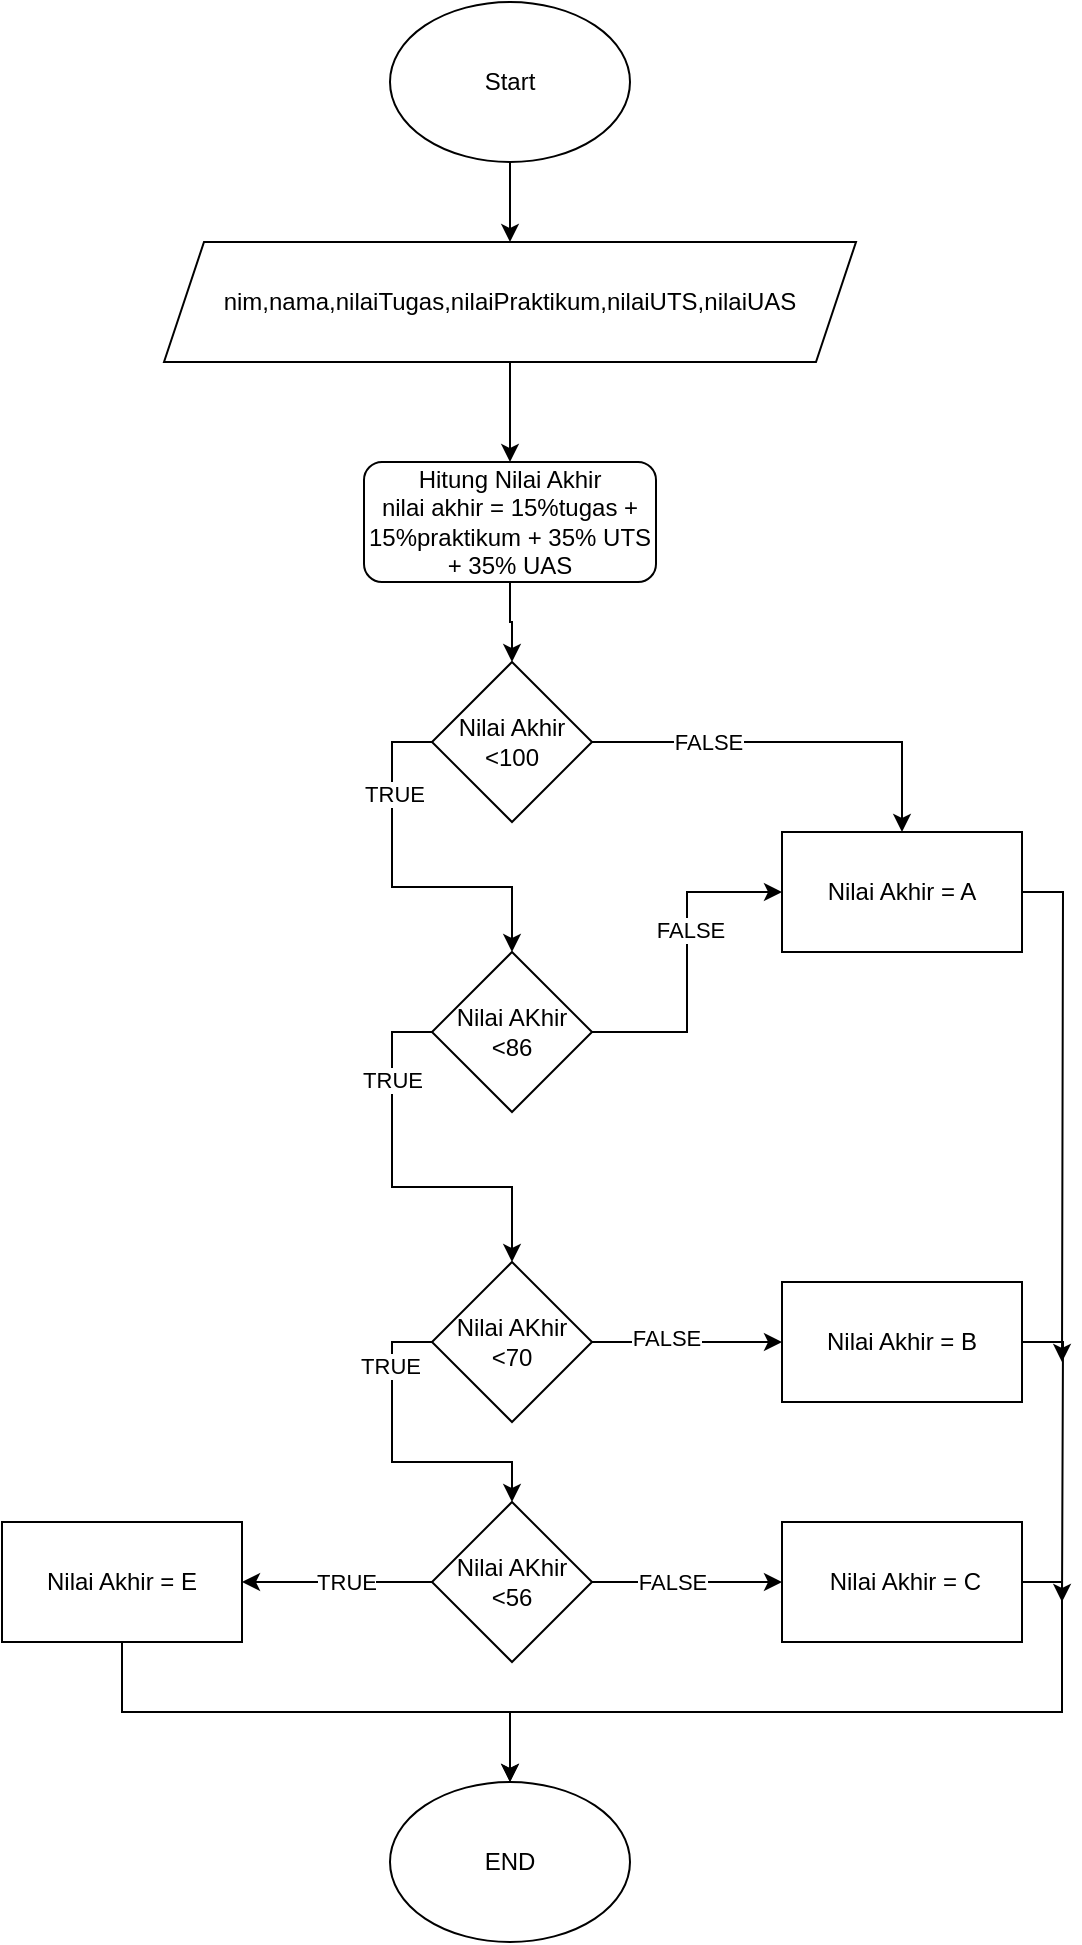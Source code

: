 <mxfile version="14.1.1" type="github"><diagram id="bOkQIq8ibtfgOqRWHbH7" name="Page-1"><mxGraphModel dx="1447" dy="767" grid="1" gridSize="10" guides="1" tooltips="1" connect="1" arrows="1" fold="1" page="1" pageScale="1" pageWidth="827" pageHeight="1169" math="0" shadow="0"><root><mxCell id="0"/><mxCell id="1" parent="0"/><mxCell id="csopoAEX32c_vHCfB2kf-51" style="edgeStyle=orthogonalEdgeStyle;rounded=0;orthogonalLoop=1;jettySize=auto;html=1;exitX=0.5;exitY=1;exitDx=0;exitDy=0;entryX=0.5;entryY=0;entryDx=0;entryDy=0;" edge="1" parent="1" source="csopoAEX32c_vHCfB2kf-1" target="csopoAEX32c_vHCfB2kf-2"><mxGeometry relative="1" as="geometry"/></mxCell><mxCell id="csopoAEX32c_vHCfB2kf-1" value="Start" style="ellipse;whiteSpace=wrap;html=1;" vertex="1" parent="1"><mxGeometry x="354" y="30" width="120" height="80" as="geometry"/></mxCell><mxCell id="csopoAEX32c_vHCfB2kf-52" style="edgeStyle=orthogonalEdgeStyle;rounded=0;orthogonalLoop=1;jettySize=auto;html=1;exitX=0.5;exitY=1;exitDx=0;exitDy=0;entryX=0.5;entryY=0;entryDx=0;entryDy=0;" edge="1" parent="1" source="csopoAEX32c_vHCfB2kf-2" target="csopoAEX32c_vHCfB2kf-5"><mxGeometry relative="1" as="geometry"/></mxCell><mxCell id="csopoAEX32c_vHCfB2kf-2" value="nim,nama,nilaiTugas,nilaiPraktikum,nilaiUTS,nilaiUAS" style="shape=parallelogram;perimeter=parallelogramPerimeter;html=1;fixedSize=1;whiteSpace=wrap;" vertex="1" parent="1"><mxGeometry x="241" y="150" width="346" height="60" as="geometry"/></mxCell><mxCell id="csopoAEX32c_vHCfB2kf-53" style="edgeStyle=orthogonalEdgeStyle;rounded=0;orthogonalLoop=1;jettySize=auto;html=1;exitX=0.5;exitY=1;exitDx=0;exitDy=0;entryX=0.5;entryY=0;entryDx=0;entryDy=0;" edge="1" parent="1" source="csopoAEX32c_vHCfB2kf-5" target="csopoAEX32c_vHCfB2kf-6"><mxGeometry relative="1" as="geometry"/></mxCell><mxCell id="csopoAEX32c_vHCfB2kf-5" value="Hitung Nilai Akhir&lt;br&gt;nilai akhir = 15%tugas + 15%praktikum + 35% UTS + 35% UAS" style="rounded=1;whiteSpace=wrap;html=1;" vertex="1" parent="1"><mxGeometry x="341" y="260" width="146" height="60" as="geometry"/></mxCell><mxCell id="csopoAEX32c_vHCfB2kf-17" style="edgeStyle=orthogonalEdgeStyle;rounded=0;orthogonalLoop=1;jettySize=auto;html=1;exitX=0;exitY=0.5;exitDx=0;exitDy=0;entryX=0.5;entryY=0;entryDx=0;entryDy=0;" edge="1" parent="1" source="csopoAEX32c_vHCfB2kf-6" target="csopoAEX32c_vHCfB2kf-9"><mxGeometry relative="1" as="geometry"/></mxCell><mxCell id="csopoAEX32c_vHCfB2kf-21" value="TRUE" style="edgeLabel;html=1;align=center;verticalAlign=middle;resizable=0;points=[];" vertex="1" connectable="0" parent="csopoAEX32c_vHCfB2kf-17"><mxGeometry x="-0.503" y="1" relative="1" as="geometry"><mxPoint as="offset"/></mxGeometry></mxCell><mxCell id="csopoAEX32c_vHCfB2kf-27" style="edgeStyle=orthogonalEdgeStyle;rounded=0;orthogonalLoop=1;jettySize=auto;html=1;exitX=1;exitY=0.5;exitDx=0;exitDy=0;entryX=0.5;entryY=0;entryDx=0;entryDy=0;" edge="1" parent="1" source="csopoAEX32c_vHCfB2kf-6" target="csopoAEX32c_vHCfB2kf-26"><mxGeometry relative="1" as="geometry"/></mxCell><mxCell id="csopoAEX32c_vHCfB2kf-28" value="FALSE" style="edgeLabel;html=1;align=center;verticalAlign=middle;resizable=0;points=[];" vertex="1" connectable="0" parent="csopoAEX32c_vHCfB2kf-27"><mxGeometry x="-0.42" relative="1" as="geometry"><mxPoint as="offset"/></mxGeometry></mxCell><mxCell id="csopoAEX32c_vHCfB2kf-6" value="Nilai Akhir &amp;lt;100" style="rhombus;whiteSpace=wrap;html=1;" vertex="1" parent="1"><mxGeometry x="375" y="360" width="80" height="80" as="geometry"/></mxCell><mxCell id="csopoAEX32c_vHCfB2kf-18" style="edgeStyle=orthogonalEdgeStyle;rounded=0;orthogonalLoop=1;jettySize=auto;html=1;exitX=0;exitY=0.5;exitDx=0;exitDy=0;entryX=0.5;entryY=0;entryDx=0;entryDy=0;" edge="1" parent="1" source="csopoAEX32c_vHCfB2kf-9" target="csopoAEX32c_vHCfB2kf-15"><mxGeometry relative="1" as="geometry"/></mxCell><mxCell id="csopoAEX32c_vHCfB2kf-23" value="TRUE" style="edgeLabel;html=1;align=center;verticalAlign=middle;resizable=0;points=[];" vertex="1" connectable="0" parent="csopoAEX32c_vHCfB2kf-18"><mxGeometry x="-0.549" relative="1" as="geometry"><mxPoint as="offset"/></mxGeometry></mxCell><mxCell id="csopoAEX32c_vHCfB2kf-32" style="edgeStyle=orthogonalEdgeStyle;rounded=0;orthogonalLoop=1;jettySize=auto;html=1;exitX=1;exitY=0.5;exitDx=0;exitDy=0;entryX=0;entryY=0.5;entryDx=0;entryDy=0;" edge="1" parent="1" source="csopoAEX32c_vHCfB2kf-9" target="csopoAEX32c_vHCfB2kf-26"><mxGeometry relative="1" as="geometry"/></mxCell><mxCell id="csopoAEX32c_vHCfB2kf-33" value="FALSE" style="edgeLabel;html=1;align=center;verticalAlign=middle;resizable=0;points=[];" vertex="1" connectable="0" parent="csopoAEX32c_vHCfB2kf-32"><mxGeometry x="0.206" relative="1" as="geometry"><mxPoint x="1" y="1" as="offset"/></mxGeometry></mxCell><mxCell id="csopoAEX32c_vHCfB2kf-9" value="Nilai AKhir &amp;lt;86" style="rhombus;whiteSpace=wrap;html=1;" vertex="1" parent="1"><mxGeometry x="375" y="505" width="80" height="80" as="geometry"/></mxCell><mxCell id="csopoAEX32c_vHCfB2kf-42" style="edgeStyle=orthogonalEdgeStyle;rounded=0;orthogonalLoop=1;jettySize=auto;html=1;exitX=1;exitY=0.5;exitDx=0;exitDy=0;entryX=0;entryY=0.5;entryDx=0;entryDy=0;" edge="1" parent="1" source="csopoAEX32c_vHCfB2kf-11" target="csopoAEX32c_vHCfB2kf-40"><mxGeometry relative="1" as="geometry"/></mxCell><mxCell id="csopoAEX32c_vHCfB2kf-43" value="FALSE" style="edgeLabel;html=1;align=center;verticalAlign=middle;resizable=0;points=[];" vertex="1" connectable="0" parent="csopoAEX32c_vHCfB2kf-42"><mxGeometry x="-0.153" relative="1" as="geometry"><mxPoint as="offset"/></mxGeometry></mxCell><mxCell id="csopoAEX32c_vHCfB2kf-44" style="edgeStyle=orthogonalEdgeStyle;rounded=0;orthogonalLoop=1;jettySize=auto;html=1;exitX=0;exitY=0.5;exitDx=0;exitDy=0;entryX=1;entryY=0.5;entryDx=0;entryDy=0;" edge="1" parent="1" source="csopoAEX32c_vHCfB2kf-11" target="csopoAEX32c_vHCfB2kf-41"><mxGeometry relative="1" as="geometry"/></mxCell><mxCell id="csopoAEX32c_vHCfB2kf-45" value="TRUE" style="edgeLabel;html=1;align=center;verticalAlign=middle;resizable=0;points=[];" vertex="1" connectable="0" parent="csopoAEX32c_vHCfB2kf-44"><mxGeometry x="-0.079" relative="1" as="geometry"><mxPoint as="offset"/></mxGeometry></mxCell><mxCell id="csopoAEX32c_vHCfB2kf-11" value="Nilai AKhir &amp;lt;56" style="rhombus;whiteSpace=wrap;html=1;" vertex="1" parent="1"><mxGeometry x="375" y="780" width="80" height="80" as="geometry"/></mxCell><mxCell id="csopoAEX32c_vHCfB2kf-19" style="edgeStyle=orthogonalEdgeStyle;rounded=0;orthogonalLoop=1;jettySize=auto;html=1;exitX=0;exitY=0.5;exitDx=0;exitDy=0;entryX=0.5;entryY=0;entryDx=0;entryDy=0;" edge="1" parent="1" source="csopoAEX32c_vHCfB2kf-15" target="csopoAEX32c_vHCfB2kf-11"><mxGeometry relative="1" as="geometry"/></mxCell><mxCell id="csopoAEX32c_vHCfB2kf-24" value="TRUE" style="edgeLabel;html=1;align=center;verticalAlign=middle;resizable=0;points=[];" vertex="1" connectable="0" parent="csopoAEX32c_vHCfB2kf-19"><mxGeometry x="-0.6" y="-1" relative="1" as="geometry"><mxPoint as="offset"/></mxGeometry></mxCell><mxCell id="csopoAEX32c_vHCfB2kf-34" style="edgeStyle=orthogonalEdgeStyle;rounded=0;orthogonalLoop=1;jettySize=auto;html=1;exitX=1;exitY=0.5;exitDx=0;exitDy=0;entryX=0;entryY=0.5;entryDx=0;entryDy=0;" edge="1" parent="1" source="csopoAEX32c_vHCfB2kf-15" target="csopoAEX32c_vHCfB2kf-31"><mxGeometry relative="1" as="geometry"/></mxCell><mxCell id="csopoAEX32c_vHCfB2kf-35" value="FALSE" style="edgeLabel;html=1;align=center;verticalAlign=middle;resizable=0;points=[];" vertex="1" connectable="0" parent="csopoAEX32c_vHCfB2kf-34"><mxGeometry x="-0.221" y="2" relative="1" as="geometry"><mxPoint as="offset"/></mxGeometry></mxCell><mxCell id="csopoAEX32c_vHCfB2kf-15" value="Nilai AKhir &amp;lt;70" style="rhombus;whiteSpace=wrap;html=1;" vertex="1" parent="1"><mxGeometry x="375" y="660" width="80" height="80" as="geometry"/></mxCell><mxCell id="csopoAEX32c_vHCfB2kf-50" style="edgeStyle=orthogonalEdgeStyle;rounded=0;orthogonalLoop=1;jettySize=auto;html=1;exitX=1;exitY=0.5;exitDx=0;exitDy=0;" edge="1" parent="1" source="csopoAEX32c_vHCfB2kf-26"><mxGeometry relative="1" as="geometry"><mxPoint x="690.0" y="710" as="targetPoint"/></mxGeometry></mxCell><mxCell id="csopoAEX32c_vHCfB2kf-26" value="Nilai Akhir = A" style="rounded=0;whiteSpace=wrap;html=1;" vertex="1" parent="1"><mxGeometry x="550" y="445" width="120" height="60" as="geometry"/></mxCell><mxCell id="csopoAEX32c_vHCfB2kf-49" style="edgeStyle=orthogonalEdgeStyle;rounded=0;orthogonalLoop=1;jettySize=auto;html=1;exitX=1;exitY=0.5;exitDx=0;exitDy=0;" edge="1" parent="1" source="csopoAEX32c_vHCfB2kf-31"><mxGeometry relative="1" as="geometry"><mxPoint x="690.0" y="830" as="targetPoint"/></mxGeometry></mxCell><mxCell id="csopoAEX32c_vHCfB2kf-31" value="Nilai Akhir = B" style="rounded=0;whiteSpace=wrap;html=1;" vertex="1" parent="1"><mxGeometry x="550" y="670" width="120" height="60" as="geometry"/></mxCell><mxCell id="csopoAEX32c_vHCfB2kf-48" style="edgeStyle=orthogonalEdgeStyle;rounded=0;orthogonalLoop=1;jettySize=auto;html=1;exitX=1;exitY=0.5;exitDx=0;exitDy=0;entryX=0.5;entryY=0;entryDx=0;entryDy=0;" edge="1" parent="1" source="csopoAEX32c_vHCfB2kf-40" target="csopoAEX32c_vHCfB2kf-46"><mxGeometry relative="1" as="geometry"/></mxCell><mxCell id="csopoAEX32c_vHCfB2kf-40" value="&amp;nbsp;Nilai Akhir = C" style="rounded=0;whiteSpace=wrap;html=1;" vertex="1" parent="1"><mxGeometry x="550" y="790" width="120" height="60" as="geometry"/></mxCell><mxCell id="csopoAEX32c_vHCfB2kf-47" style="edgeStyle=orthogonalEdgeStyle;rounded=0;orthogonalLoop=1;jettySize=auto;html=1;exitX=0.5;exitY=1;exitDx=0;exitDy=0;entryX=0.5;entryY=0;entryDx=0;entryDy=0;" edge="1" parent="1" source="csopoAEX32c_vHCfB2kf-41" target="csopoAEX32c_vHCfB2kf-46"><mxGeometry relative="1" as="geometry"/></mxCell><mxCell id="csopoAEX32c_vHCfB2kf-41" value="Nilai Akhir = E" style="rounded=0;whiteSpace=wrap;html=1;" vertex="1" parent="1"><mxGeometry x="160" y="790" width="120" height="60" as="geometry"/></mxCell><mxCell id="csopoAEX32c_vHCfB2kf-46" value="END" style="ellipse;whiteSpace=wrap;html=1;" vertex="1" parent="1"><mxGeometry x="354" y="920" width="120" height="80" as="geometry"/></mxCell></root></mxGraphModel></diagram></mxfile>